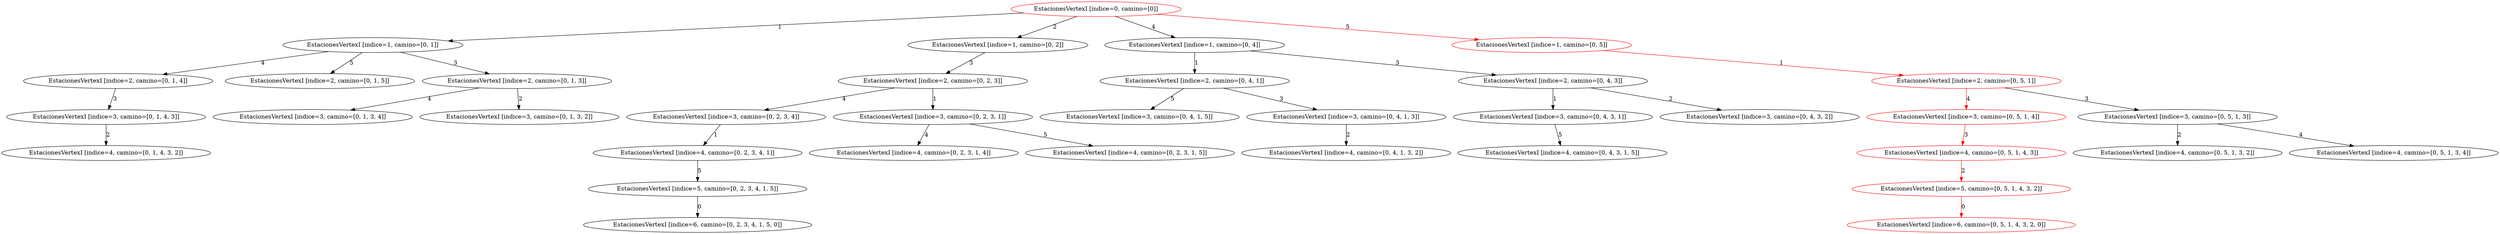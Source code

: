 strict digraph G {
  1 [ label="EstacionesVertexI [indice=2, camino=[0, 1, 4]]" ];
  2 [ label="EstacionesVertexI [indice=2, camino=[0, 1, 5]]" ];
  3 [ label="EstacionesVertexI [indice=4, camino=[0, 4, 1, 3, 2]]" ];
  4 [ color="red" label="EstacionesVertexI [indice=4, camino=[0, 5, 1, 4, 3]]" ];
  5 [ label="EstacionesVertexI [indice=6, camino=[0, 2, 3, 4, 1, 5, 0]]" ];
  6 [ color="red" label="EstacionesVertexI [indice=3, camino=[0, 5, 1, 4]]" ];
  7 [ label="EstacionesVertexI [indice=3, camino=[0, 4, 1, 5]]" ];
  8 [ label="EstacionesVertexI [indice=4, camino=[0, 4, 3, 1, 5]]" ];
  9 [ label="EstacionesVertexI [indice=4, camino=[0, 2, 3, 1, 4]]" ];
  10 [ label="EstacionesVertexI [indice=3, camino=[0, 4, 1, 3]]" ];
  11 [ label="EstacionesVertexI [indice=3, camino=[0, 5, 1, 3]]" ];
  12 [ color="red" label="EstacionesVertexI [indice=6, camino=[0, 5, 1, 4, 3, 2, 0]]" ];
  13 [ label="EstacionesVertexI [indice=3, camino=[0, 4, 3, 1]]" ];
  14 [ label="EstacionesVertexI [indice=3, camino=[0, 1, 3, 4]]" ];
  15 [ color="red" label="EstacionesVertexI [indice=5, camino=[0, 5, 1, 4, 3, 2]]" ];
  16 [ label="EstacionesVertexI [indice=3, camino=[0, 2, 3, 4]]" ];
  17 [ label="EstacionesVertexI [indice=3, camino=[0, 4, 3, 2]]" ];
  18 [ label="EstacionesVertexI [indice=3, camino=[0, 1, 4, 3]]" ];
  19 [ label="EstacionesVertexI [indice=2, camino=[0, 4, 1]]" ];
  20 [ label="EstacionesVertexI [indice=2, camino=[0, 4, 3]]" ];
  21 [ label="EstacionesVertexI [indice=2, camino=[0, 2, 3]]" ];
  22 [ color="red" label="EstacionesVertexI [indice=0, camino=[0]]" ];
  23 [ label="EstacionesVertexI [indice=5, camino=[0, 2, 3, 4, 1, 5]]" ];
  24 [ label="EstacionesVertexI [indice=1, camino=[0, 1]]" ];
  25 [ label="EstacionesVertexI [indice=4, camino=[0, 5, 1, 3, 2]]" ];
  26 [ label="EstacionesVertexI [indice=1, camino=[0, 2]]" ];
  27 [ label="EstacionesVertexI [indice=1, camino=[0, 4]]" ];
  28 [ color="red" label="EstacionesVertexI [indice=1, camino=[0, 5]]" ];
  29 [ label="EstacionesVertexI [indice=4, camino=[0, 1, 4, 3, 2]]" ];
  30 [ label="EstacionesVertexI [indice=4, camino=[0, 2, 3, 4, 1]]" ];
  31 [ label="EstacionesVertexI [indice=4, camino=[0, 5, 1, 3, 4]]" ];
  32 [ label="EstacionesVertexI [indice=3, camino=[0, 2, 3, 1]]" ];
  33 [ label="EstacionesVertexI [indice=3, camino=[0, 1, 3, 2]]" ];
  34 [ label="EstacionesVertexI [indice=4, camino=[0, 2, 3, 1, 5]]" ];
  35 [ color="red" label="EstacionesVertexI [indice=2, camino=[0, 5, 1]]" ];
  36 [ label="EstacionesVertexI [indice=2, camino=[0, 1, 3]]" ];
  24 -> 1 [ label="4" ];
  24 -> 2 [ label="5" ];
  10 -> 3 [ label="2" ];
  6 -> 4 [ color="red" label="3" ];
  23 -> 5 [ label="0" ];
  35 -> 6 [ color="red" label="4" ];
  19 -> 7 [ label="5" ];
  13 -> 8 [ label="5" ];
  32 -> 9 [ label="4" ];
  19 -> 10 [ label="3" ];
  35 -> 11 [ label="3" ];
  15 -> 12 [ color="red" label="0" ];
  20 -> 13 [ label="1" ];
  36 -> 14 [ label="4" ];
  4 -> 15 [ color="red" label="2" ];
  21 -> 16 [ label="4" ];
  20 -> 17 [ label="2" ];
  1 -> 18 [ label="3" ];
  27 -> 19 [ label="1" ];
  27 -> 20 [ label="3" ];
  26 -> 21 [ label="3" ];
  30 -> 23 [ label="5" ];
  22 -> 24 [ label="1" ];
  11 -> 25 [ label="2" ];
  22 -> 26 [ label="2" ];
  22 -> 27 [ label="4" ];
  22 -> 28 [ color="red" label="5" ];
  18 -> 29 [ label="2" ];
  16 -> 30 [ label="1" ];
  11 -> 31 [ label="4" ];
  21 -> 32 [ label="1" ];
  36 -> 33 [ label="2" ];
  32 -> 34 [ label="5" ];
  28 -> 35 [ color="red" label="1" ];
  24 -> 36 [ label="3" ];
}
